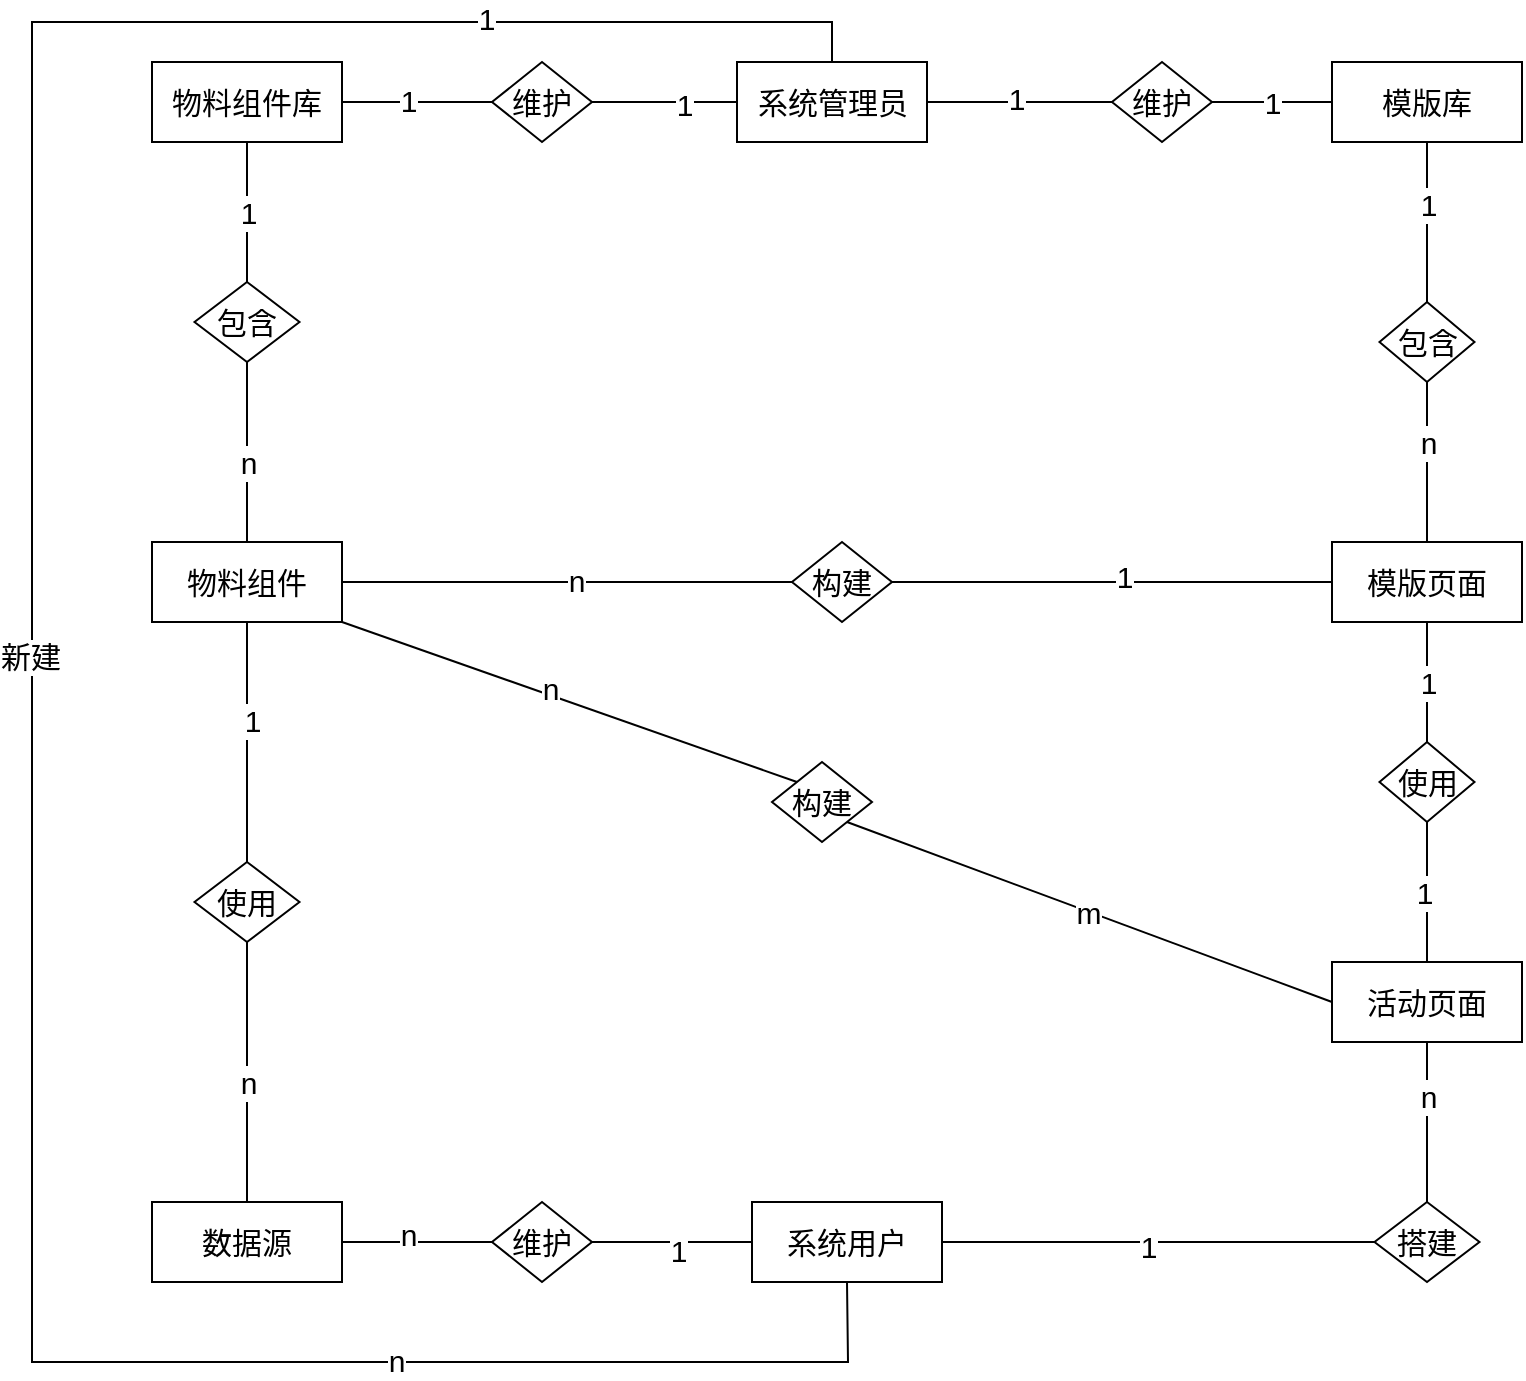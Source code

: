 <mxfile version="24.0.9" type="github">
  <diagram id="R2lEEEUBdFMjLlhIrx00" name="Page-1">
    <mxGraphModel dx="1759" dy="577" grid="1" gridSize="10" guides="1" tooltips="1" connect="1" arrows="1" fold="1" page="1" pageScale="1" pageWidth="850" pageHeight="1100" math="0" shadow="0" extFonts="Permanent Marker^https://fonts.googleapis.com/css?family=Permanent+Marker">
      <root>
        <mxCell id="0" />
        <mxCell id="1" parent="0" />
        <mxCell id="79Bn47hT7U_q4xXXucv6-1" value="系统管理员" style="rounded=0;whiteSpace=wrap;html=1;fontSize=15;" parent="1" vertex="1">
          <mxGeometry x="272.5" y="220" width="95" height="40" as="geometry" />
        </mxCell>
        <mxCell id="79Bn47hT7U_q4xXXucv6-3" value="物料组件库" style="rounded=0;whiteSpace=wrap;html=1;fontSize=15;" parent="1" vertex="1">
          <mxGeometry x="-20" y="220" width="95" height="40" as="geometry" />
        </mxCell>
        <mxCell id="79Bn47hT7U_q4xXXucv6-4" value="物料组件" style="rounded=0;whiteSpace=wrap;html=1;fontSize=15;" parent="1" vertex="1">
          <mxGeometry x="-20" y="460" width="95" height="40" as="geometry" />
        </mxCell>
        <mxCell id="79Bn47hT7U_q4xXXucv6-5" value="包含" style="rhombus;whiteSpace=wrap;html=1;fontSize=15;" parent="1" vertex="1">
          <mxGeometry x="1.25" y="330" width="52.5" height="40" as="geometry" />
        </mxCell>
        <mxCell id="79Bn47hT7U_q4xXXucv6-6" value="模版库" style="rounded=0;whiteSpace=wrap;html=1;fontSize=15;" parent="1" vertex="1">
          <mxGeometry x="570" y="220" width="95" height="40" as="geometry" />
        </mxCell>
        <mxCell id="79Bn47hT7U_q4xXXucv6-7" value="模版页面" style="rounded=0;whiteSpace=wrap;html=1;fontSize=15;" parent="1" vertex="1">
          <mxGeometry x="570" y="460" width="95" height="40" as="geometry" />
        </mxCell>
        <mxCell id="79Bn47hT7U_q4xXXucv6-8" value="维护" style="rhombus;whiteSpace=wrap;html=1;fontSize=15;" parent="1" vertex="1">
          <mxGeometry x="460" y="220" width="50" height="40" as="geometry" />
        </mxCell>
        <mxCell id="79Bn47hT7U_q4xXXucv6-10" value="系统用户" style="rounded=0;whiteSpace=wrap;html=1;fontSize=15;" parent="1" vertex="1">
          <mxGeometry x="280" y="790" width="95" height="40" as="geometry" />
        </mxCell>
        <mxCell id="79Bn47hT7U_q4xXXucv6-11" value="数据源" style="rounded=0;whiteSpace=wrap;html=1;fontSize=15;" parent="1" vertex="1">
          <mxGeometry x="-20" y="790" width="95" height="40" as="geometry" />
        </mxCell>
        <mxCell id="79Bn47hT7U_q4xXXucv6-13" value="" style="endArrow=none;html=1;rounded=0;exitX=1;exitY=0.5;exitDx=0;exitDy=0;entryX=0;entryY=0.5;entryDx=0;entryDy=0;fontSize=15;" parent="1" source="79Bn47hT7U_q4xXXucv6-2" target="79Bn47hT7U_q4xXXucv6-1" edge="1">
          <mxGeometry width="50" height="50" relative="1" as="geometry">
            <mxPoint x="340" y="410" as="sourcePoint" />
            <mxPoint x="390" y="360" as="targetPoint" />
          </mxGeometry>
        </mxCell>
        <mxCell id="79Bn47hT7U_q4xXXucv6-69" value="1" style="edgeLabel;html=1;align=center;verticalAlign=middle;resizable=0;points=[];fontSize=15;" parent="79Bn47hT7U_q4xXXucv6-13" vertex="1" connectable="0">
          <mxGeometry x="0.224" y="-1" relative="1" as="geometry">
            <mxPoint x="1" as="offset" />
          </mxGeometry>
        </mxCell>
        <mxCell id="79Bn47hT7U_q4xXXucv6-14" value="" style="endArrow=none;html=1;rounded=0;exitX=1;exitY=0.5;exitDx=0;exitDy=0;fontSize=15;" parent="1" source="79Bn47hT7U_q4xXXucv6-2" edge="1">
          <mxGeometry width="50" height="50" relative="1" as="geometry">
            <mxPoint x="270" y="250" as="sourcePoint" />
            <mxPoint x="220" y="240" as="targetPoint" />
          </mxGeometry>
        </mxCell>
        <mxCell id="79Bn47hT7U_q4xXXucv6-17" value="" style="endArrow=none;html=1;rounded=0;exitX=1;exitY=0.5;exitDx=0;exitDy=0;entryX=0;entryY=0.5;entryDx=0;entryDy=0;fontSize=15;" parent="1" source="79Bn47hT7U_q4xXXucv6-1" target="79Bn47hT7U_q4xXXucv6-8" edge="1">
          <mxGeometry width="50" height="50" relative="1" as="geometry">
            <mxPoint x="118" y="350" as="sourcePoint" />
            <mxPoint x="118" y="380" as="targetPoint" />
          </mxGeometry>
        </mxCell>
        <mxCell id="79Bn47hT7U_q4xXXucv6-71" value="1" style="edgeLabel;html=1;align=center;verticalAlign=middle;resizable=0;points=[];fontSize=15;" parent="79Bn47hT7U_q4xXXucv6-17" vertex="1" connectable="0">
          <mxGeometry x="-0.049" y="2" relative="1" as="geometry">
            <mxPoint as="offset" />
          </mxGeometry>
        </mxCell>
        <mxCell id="79Bn47hT7U_q4xXXucv6-18" value="1" style="endArrow=none;html=1;rounded=0;entryX=1;entryY=0.5;entryDx=0;entryDy=0;fontSize=15;" parent="1" source="79Bn47hT7U_q4xXXucv6-6" target="79Bn47hT7U_q4xXXucv6-8" edge="1">
          <mxGeometry width="50" height="50" relative="1" as="geometry">
            <mxPoint x="435" y="250" as="sourcePoint" />
            <mxPoint x="490" y="250" as="targetPoint" />
          </mxGeometry>
        </mxCell>
        <mxCell id="79Bn47hT7U_q4xXXucv6-23" value="使用" style="rhombus;whiteSpace=wrap;html=1;fontSize=15;" parent="1" vertex="1">
          <mxGeometry x="1.25" y="620" width="52.5" height="40" as="geometry" />
        </mxCell>
        <mxCell id="79Bn47hT7U_q4xXXucv6-28" value="维护" style="rhombus;whiteSpace=wrap;html=1;fontSize=15;" parent="1" vertex="1">
          <mxGeometry x="150" y="790" width="50" height="40" as="geometry" />
        </mxCell>
        <mxCell id="79Bn47hT7U_q4xXXucv6-29" value="" style="endArrow=none;html=1;rounded=0;entryX=0.5;entryY=0;entryDx=0;entryDy=0;exitX=0.5;exitY=1;exitDx=0;exitDy=0;fontSize=15;" parent="1" source="79Bn47hT7U_q4xXXucv6-4" target="79Bn47hT7U_q4xXXucv6-23" edge="1">
          <mxGeometry width="50" height="50" relative="1" as="geometry">
            <mxPoint x="-310" y="440" as="sourcePoint" />
            <mxPoint x="390" y="290" as="targetPoint" />
          </mxGeometry>
        </mxCell>
        <mxCell id="79Bn47hT7U_q4xXXucv6-90" value="1" style="edgeLabel;html=1;align=center;verticalAlign=middle;resizable=0;points=[];fontSize=15;" parent="79Bn47hT7U_q4xXXucv6-29" vertex="1" connectable="0">
          <mxGeometry x="-0.183" y="2" relative="1" as="geometry">
            <mxPoint as="offset" />
          </mxGeometry>
        </mxCell>
        <mxCell id="79Bn47hT7U_q4xXXucv6-30" value="" style="endArrow=none;html=1;rounded=0;entryX=0.5;entryY=1;entryDx=0;entryDy=0;fontSize=15;" parent="1" source="79Bn47hT7U_q4xXXucv6-11" target="79Bn47hT7U_q4xXXucv6-23" edge="1">
          <mxGeometry width="50" height="50" relative="1" as="geometry">
            <mxPoint x="38" y="330" as="sourcePoint" />
            <mxPoint x="38" y="430" as="targetPoint" />
          </mxGeometry>
        </mxCell>
        <mxCell id="79Bn47hT7U_q4xXXucv6-92" value="n" style="edgeLabel;html=1;align=center;verticalAlign=middle;resizable=0;points=[];fontSize=15;" parent="79Bn47hT7U_q4xXXucv6-30" vertex="1" connectable="0">
          <mxGeometry x="0.431" y="-3" relative="1" as="geometry">
            <mxPoint x="-3" y="33" as="offset" />
          </mxGeometry>
        </mxCell>
        <mxCell id="79Bn47hT7U_q4xXXucv6-31" value="" style="endArrow=none;html=1;rounded=0;entryX=0;entryY=0.5;entryDx=0;entryDy=0;exitX=1;exitY=0.5;exitDx=0;exitDy=0;fontSize=15;" parent="1" source="79Bn47hT7U_q4xXXucv6-28" target="79Bn47hT7U_q4xXXucv6-10" edge="1">
          <mxGeometry width="50" height="50" relative="1" as="geometry">
            <mxPoint x="58" y="800" as="sourcePoint" />
            <mxPoint x="58" y="740" as="targetPoint" />
          </mxGeometry>
        </mxCell>
        <mxCell id="79Bn47hT7U_q4xXXucv6-88" value="1" style="edgeLabel;html=1;align=center;verticalAlign=middle;resizable=0;points=[];fontSize=15;" parent="79Bn47hT7U_q4xXXucv6-31" vertex="1" connectable="0">
          <mxGeometry x="0.033" y="-4" relative="1" as="geometry">
            <mxPoint x="1" as="offset" />
          </mxGeometry>
        </mxCell>
        <mxCell id="79Bn47hT7U_q4xXXucv6-32" value="" style="endArrow=none;html=1;rounded=0;exitX=1;exitY=0.5;exitDx=0;exitDy=0;entryX=0;entryY=0.5;entryDx=0;entryDy=0;fontSize=15;" parent="1" source="79Bn47hT7U_q4xXXucv6-11" target="79Bn47hT7U_q4xXXucv6-28" edge="1">
          <mxGeometry width="50" height="50" relative="1" as="geometry">
            <mxPoint x="225" y="820" as="sourcePoint" />
            <mxPoint x="170" y="840" as="targetPoint" />
          </mxGeometry>
        </mxCell>
        <mxCell id="79Bn47hT7U_q4xXXucv6-89" value="n" style="edgeLabel;html=1;align=center;verticalAlign=middle;resizable=0;points=[];fontSize=15;" parent="79Bn47hT7U_q4xXXucv6-32" vertex="1" connectable="0">
          <mxGeometry x="-0.133" y="4" relative="1" as="geometry">
            <mxPoint as="offset" />
          </mxGeometry>
        </mxCell>
        <mxCell id="79Bn47hT7U_q4xXXucv6-35" value="构建" style="rhombus;whiteSpace=wrap;html=1;fontSize=15;" parent="1" vertex="1">
          <mxGeometry x="300" y="460" width="50" height="40" as="geometry" />
        </mxCell>
        <mxCell id="79Bn47hT7U_q4xXXucv6-9" value="包含" style="rhombus;whiteSpace=wrap;html=1;fontSize=15;" parent="1" vertex="1">
          <mxGeometry x="593.75" y="340" width="47.5" height="40" as="geometry" />
        </mxCell>
        <mxCell id="79Bn47hT7U_q4xXXucv6-38" value="" style="endArrow=none;html=1;rounded=0;exitX=1;exitY=0.5;exitDx=0;exitDy=0;fontSize=15;" parent="1" source="79Bn47hT7U_q4xXXucv6-3" target="79Bn47hT7U_q4xXXucv6-2" edge="1">
          <mxGeometry width="50" height="50" relative="1" as="geometry">
            <mxPoint x="75" y="240" as="sourcePoint" />
            <mxPoint x="220" y="240" as="targetPoint" />
          </mxGeometry>
        </mxCell>
        <mxCell id="79Bn47hT7U_q4xXXucv6-70" value="1" style="edgeLabel;html=1;align=center;verticalAlign=middle;resizable=0;points=[];fontSize=15;" parent="79Bn47hT7U_q4xXXucv6-38" vertex="1" connectable="0">
          <mxGeometry x="-0.133" y="1" relative="1" as="geometry">
            <mxPoint as="offset" />
          </mxGeometry>
        </mxCell>
        <mxCell id="79Bn47hT7U_q4xXXucv6-2" value="维护" style="rhombus;whiteSpace=wrap;html=1;fontSize=15;" parent="1" vertex="1">
          <mxGeometry x="150" y="220" width="50" height="40" as="geometry" />
        </mxCell>
        <mxCell id="79Bn47hT7U_q4xXXucv6-39" value="" style="endArrow=none;html=1;rounded=0;exitX=1;exitY=0.5;exitDx=0;exitDy=0;entryX=0;entryY=0.5;entryDx=0;entryDy=0;fontSize=15;" parent="1" source="79Bn47hT7U_q4xXXucv6-4" target="79Bn47hT7U_q4xXXucv6-35" edge="1">
          <mxGeometry width="50" height="50" relative="1" as="geometry">
            <mxPoint x="320" y="220" as="sourcePoint" />
            <mxPoint x="370" y="170" as="targetPoint" />
          </mxGeometry>
        </mxCell>
        <mxCell id="79Bn47hT7U_q4xXXucv6-75" value="n" style="edgeLabel;html=1;align=center;verticalAlign=middle;resizable=0;points=[];fontSize=15;" parent="79Bn47hT7U_q4xXXucv6-39" vertex="1" connectable="0">
          <mxGeometry x="0.036" y="1" relative="1" as="geometry">
            <mxPoint as="offset" />
          </mxGeometry>
        </mxCell>
        <mxCell id="79Bn47hT7U_q4xXXucv6-40" value="" style="endArrow=none;html=1;rounded=0;entryX=1;entryY=0.5;entryDx=0;entryDy=0;exitX=0;exitY=0.5;exitDx=0;exitDy=0;fontSize=15;" parent="1" source="79Bn47hT7U_q4xXXucv6-7" target="79Bn47hT7U_q4xXXucv6-35" edge="1">
          <mxGeometry width="50" height="50" relative="1" as="geometry">
            <mxPoint x="85" y="40" as="sourcePoint" />
            <mxPoint x="285" y="40" as="targetPoint" />
          </mxGeometry>
        </mxCell>
        <mxCell id="79Bn47hT7U_q4xXXucv6-76" value="1" style="edgeLabel;html=1;align=center;verticalAlign=middle;resizable=0;points=[];fontSize=15;" parent="79Bn47hT7U_q4xXXucv6-40" vertex="1" connectable="0">
          <mxGeometry x="-0.039" y="-3" relative="1" as="geometry">
            <mxPoint x="1" as="offset" />
          </mxGeometry>
        </mxCell>
        <mxCell id="79Bn47hT7U_q4xXXucv6-41" value="活动页面" style="rounded=0;whiteSpace=wrap;html=1;fontSize=15;" parent="1" vertex="1">
          <mxGeometry x="570" y="670" width="95" height="40" as="geometry" />
        </mxCell>
        <mxCell id="79Bn47hT7U_q4xXXucv6-42" value="搭建" style="rhombus;whiteSpace=wrap;html=1;fontSize=15;" parent="1" vertex="1">
          <mxGeometry x="591.25" y="790" width="52.5" height="40" as="geometry" />
        </mxCell>
        <mxCell id="79Bn47hT7U_q4xXXucv6-50" value="构建" style="rhombus;whiteSpace=wrap;html=1;fontSize=15;" parent="1" vertex="1">
          <mxGeometry x="290" y="570" width="50" height="40" as="geometry" />
        </mxCell>
        <mxCell id="79Bn47hT7U_q4xXXucv6-53" value="1" style="endArrow=none;html=1;rounded=0;entryX=0.5;entryY=1;entryDx=0;entryDy=0;fontSize=15;" parent="1" source="79Bn47hT7U_q4xXXucv6-5" target="79Bn47hT7U_q4xXXucv6-3" edge="1">
          <mxGeometry width="50" height="50" relative="1" as="geometry">
            <mxPoint x="170" y="560" as="sourcePoint" />
            <mxPoint x="20" y="280" as="targetPoint" />
          </mxGeometry>
        </mxCell>
        <mxCell id="79Bn47hT7U_q4xXXucv6-54" value="" style="endArrow=none;html=1;rounded=0;entryX=0.5;entryY=0;entryDx=0;entryDy=0;exitX=0.5;exitY=1;exitDx=0;exitDy=0;fontSize=15;" parent="1" source="79Bn47hT7U_q4xXXucv6-5" target="79Bn47hT7U_q4xXXucv6-4" edge="1">
          <mxGeometry width="50" height="50" relative="1" as="geometry">
            <mxPoint x="38" y="340" as="sourcePoint" />
            <mxPoint x="38" y="270" as="targetPoint" />
          </mxGeometry>
        </mxCell>
        <mxCell id="79Bn47hT7U_q4xXXucv6-72" value="n" style="edgeLabel;html=1;align=center;verticalAlign=middle;resizable=0;points=[];fontSize=15;" parent="79Bn47hT7U_q4xXXucv6-54" vertex="1" connectable="0">
          <mxGeometry x="0.111" relative="1" as="geometry">
            <mxPoint as="offset" />
          </mxGeometry>
        </mxCell>
        <mxCell id="79Bn47hT7U_q4xXXucv6-55" value="" style="endArrow=none;html=1;rounded=0;entryX=0.5;entryY=1;entryDx=0;entryDy=0;exitX=0.5;exitY=0;exitDx=0;exitDy=0;fontSize=15;" parent="1" source="79Bn47hT7U_q4xXXucv6-7" target="79Bn47hT7U_q4xXXucv6-9" edge="1">
          <mxGeometry width="50" height="50" relative="1" as="geometry">
            <mxPoint x="580" y="450" as="sourcePoint" />
            <mxPoint x="220" y="510" as="targetPoint" />
          </mxGeometry>
        </mxCell>
        <mxCell id="79Bn47hT7U_q4xXXucv6-74" value="n" style="edgeLabel;html=1;align=center;verticalAlign=middle;resizable=0;points=[];fontSize=15;" parent="79Bn47hT7U_q4xXXucv6-55" vertex="1" connectable="0">
          <mxGeometry x="0.35" relative="1" as="geometry">
            <mxPoint y="4" as="offset" />
          </mxGeometry>
        </mxCell>
        <mxCell id="79Bn47hT7U_q4xXXucv6-56" value="" style="endArrow=none;html=1;rounded=0;entryX=0.5;entryY=1;entryDx=0;entryDy=0;exitX=0.5;exitY=0;exitDx=0;exitDy=0;fontSize=15;" parent="1" source="79Bn47hT7U_q4xXXucv6-9" target="79Bn47hT7U_q4xXXucv6-6" edge="1">
          <mxGeometry width="50" height="50" relative="1" as="geometry">
            <mxPoint x="170" y="560" as="sourcePoint" />
            <mxPoint x="220" y="510" as="targetPoint" />
          </mxGeometry>
        </mxCell>
        <mxCell id="79Bn47hT7U_q4xXXucv6-73" value="1" style="edgeLabel;html=1;align=center;verticalAlign=middle;resizable=0;points=[];fontSize=15;" parent="79Bn47hT7U_q4xXXucv6-56" vertex="1" connectable="0">
          <mxGeometry x="0.225" relative="1" as="geometry">
            <mxPoint as="offset" />
          </mxGeometry>
        </mxCell>
        <mxCell id="79Bn47hT7U_q4xXXucv6-62" value="使用" style="rhombus;whiteSpace=wrap;html=1;fontSize=15;" parent="1" vertex="1">
          <mxGeometry x="593.75" y="560" width="47.5" height="40" as="geometry" />
        </mxCell>
        <mxCell id="79Bn47hT7U_q4xXXucv6-63" value="" style="endArrow=none;html=1;rounded=0;entryX=1;entryY=1;entryDx=0;entryDy=0;exitX=0;exitY=0;exitDx=0;exitDy=0;fontSize=15;" parent="1" source="79Bn47hT7U_q4xXXucv6-50" target="79Bn47hT7U_q4xXXucv6-4" edge="1">
          <mxGeometry width="50" height="50" relative="1" as="geometry">
            <mxPoint x="170" y="670" as="sourcePoint" />
            <mxPoint x="220" y="620" as="targetPoint" />
          </mxGeometry>
        </mxCell>
        <mxCell id="79Bn47hT7U_q4xXXucv6-77" value="n" style="edgeLabel;html=1;align=center;verticalAlign=middle;resizable=0;points=[];fontSize=15;" parent="79Bn47hT7U_q4xXXucv6-63" vertex="1" connectable="0">
          <mxGeometry x="0.098" y="-4" relative="1" as="geometry">
            <mxPoint as="offset" />
          </mxGeometry>
        </mxCell>
        <mxCell id="79Bn47hT7U_q4xXXucv6-64" value="m" style="endArrow=none;html=1;rounded=0;entryX=1;entryY=1;entryDx=0;entryDy=0;exitX=0;exitY=0.5;exitDx=0;exitDy=0;fontSize=15;" parent="1" source="79Bn47hT7U_q4xXXucv6-41" target="79Bn47hT7U_q4xXXucv6-50" edge="1">
          <mxGeometry x="0.004" width="50" height="50" relative="1" as="geometry">
            <mxPoint x="170" y="670" as="sourcePoint" />
            <mxPoint x="220" y="620" as="targetPoint" />
            <mxPoint as="offset" />
          </mxGeometry>
        </mxCell>
        <mxCell id="79Bn47hT7U_q4xXXucv6-81" value="1" style="endArrow=none;html=1;rounded=0;entryX=0.5;entryY=1;entryDx=0;entryDy=0;exitX=0.5;exitY=0;exitDx=0;exitDy=0;fontSize=15;" parent="1" source="79Bn47hT7U_q4xXXucv6-62" target="79Bn47hT7U_q4xXXucv6-7" edge="1">
          <mxGeometry width="50" height="50" relative="1" as="geometry">
            <mxPoint x="180" y="630" as="sourcePoint" />
            <mxPoint x="230" y="580" as="targetPoint" />
          </mxGeometry>
        </mxCell>
        <mxCell id="79Bn47hT7U_q4xXXucv6-82" value="" style="endArrow=none;html=1;rounded=0;entryX=0.5;entryY=0;entryDx=0;entryDy=0;exitX=0.5;exitY=1;exitDx=0;exitDy=0;fontSize=15;" parent="1" source="79Bn47hT7U_q4xXXucv6-62" target="79Bn47hT7U_q4xXXucv6-41" edge="1">
          <mxGeometry width="50" height="50" relative="1" as="geometry">
            <mxPoint x="628" y="570" as="sourcePoint" />
            <mxPoint x="628" y="510" as="targetPoint" />
          </mxGeometry>
        </mxCell>
        <mxCell id="79Bn47hT7U_q4xXXucv6-93" value="1" style="edgeLabel;html=1;align=center;verticalAlign=middle;resizable=0;points=[];fontSize=15;" parent="79Bn47hT7U_q4xXXucv6-82" vertex="1" connectable="0">
          <mxGeometry y="-2" relative="1" as="geometry">
            <mxPoint as="offset" />
          </mxGeometry>
        </mxCell>
        <mxCell id="79Bn47hT7U_q4xXXucv6-83" value="" style="endArrow=none;html=1;rounded=0;entryX=0.5;entryY=1;entryDx=0;entryDy=0;exitX=0.5;exitY=0;exitDx=0;exitDy=0;fontSize=15;" parent="1" source="79Bn47hT7U_q4xXXucv6-42" target="79Bn47hT7U_q4xXXucv6-41" edge="1">
          <mxGeometry width="50" height="50" relative="1" as="geometry">
            <mxPoint x="180" y="630" as="sourcePoint" />
            <mxPoint x="230" y="580" as="targetPoint" />
          </mxGeometry>
        </mxCell>
        <mxCell id="79Bn47hT7U_q4xXXucv6-87" value="n" style="edgeLabel;html=1;align=center;verticalAlign=middle;resizable=0;points=[];fontSize=15;" parent="79Bn47hT7U_q4xXXucv6-83" vertex="1" connectable="0">
          <mxGeometry x="0.325" relative="1" as="geometry">
            <mxPoint as="offset" />
          </mxGeometry>
        </mxCell>
        <mxCell id="79Bn47hT7U_q4xXXucv6-84" value="" style="endArrow=none;html=1;rounded=0;entryX=1;entryY=0.5;entryDx=0;entryDy=0;exitX=0;exitY=0.5;exitDx=0;exitDy=0;fontSize=15;" parent="1" source="79Bn47hT7U_q4xXXucv6-42" target="79Bn47hT7U_q4xXXucv6-10" edge="1">
          <mxGeometry width="50" height="50" relative="1" as="geometry">
            <mxPoint x="628" y="790" as="sourcePoint" />
            <mxPoint x="628" y="720" as="targetPoint" />
          </mxGeometry>
        </mxCell>
        <mxCell id="79Bn47hT7U_q4xXXucv6-86" value="1" style="edgeLabel;html=1;align=center;verticalAlign=middle;resizable=0;points=[];fontSize=15;" parent="79Bn47hT7U_q4xXXucv6-84" vertex="1" connectable="0">
          <mxGeometry x="0.052" y="2" relative="1" as="geometry">
            <mxPoint as="offset" />
          </mxGeometry>
        </mxCell>
        <mxCell id="79Bn47hT7U_q4xXXucv6-94" value="" style="endArrow=none;html=1;rounded=0;entryX=0.5;entryY=0;entryDx=0;entryDy=0;exitX=0.5;exitY=1;exitDx=0;exitDy=0;fontSize=15;" parent="1" source="79Bn47hT7U_q4xXXucv6-10" target="79Bn47hT7U_q4xXXucv6-1" edge="1">
          <mxGeometry width="50" height="50" relative="1" as="geometry">
            <mxPoint x="220" y="230" as="sourcePoint" />
            <mxPoint x="120" y="570" as="targetPoint" />
            <Array as="points">
              <mxPoint x="328" y="870" />
              <mxPoint x="-80" y="870" />
              <mxPoint x="-80" y="200" />
              <mxPoint x="320" y="200" />
            </Array>
          </mxGeometry>
        </mxCell>
        <mxCell id="79Bn47hT7U_q4xXXucv6-95" value="新建" style="edgeLabel;html=1;align=center;verticalAlign=middle;resizable=0;points=[];fontSize=15;" parent="79Bn47hT7U_q4xXXucv6-94" vertex="1" connectable="0">
          <mxGeometry x="0.042" y="1" relative="1" as="geometry">
            <mxPoint as="offset" />
          </mxGeometry>
        </mxCell>
        <mxCell id="79Bn47hT7U_q4xXXucv6-96" value="1" style="edgeLabel;html=1;align=center;verticalAlign=middle;resizable=0;points=[];fontSize=15;" parent="79Bn47hT7U_q4xXXucv6-94" vertex="1" connectable="0">
          <mxGeometry x="0.749" y="2" relative="1" as="geometry">
            <mxPoint as="offset" />
          </mxGeometry>
        </mxCell>
        <mxCell id="79Bn47hT7U_q4xXXucv6-97" value="n" style="edgeLabel;html=1;align=center;verticalAlign=middle;resizable=0;points=[];fontSize=15;" parent="79Bn47hT7U_q4xXXucv6-94" vertex="1" connectable="0">
          <mxGeometry x="-0.654" y="-1" relative="1" as="geometry">
            <mxPoint as="offset" />
          </mxGeometry>
        </mxCell>
      </root>
    </mxGraphModel>
  </diagram>
</mxfile>
